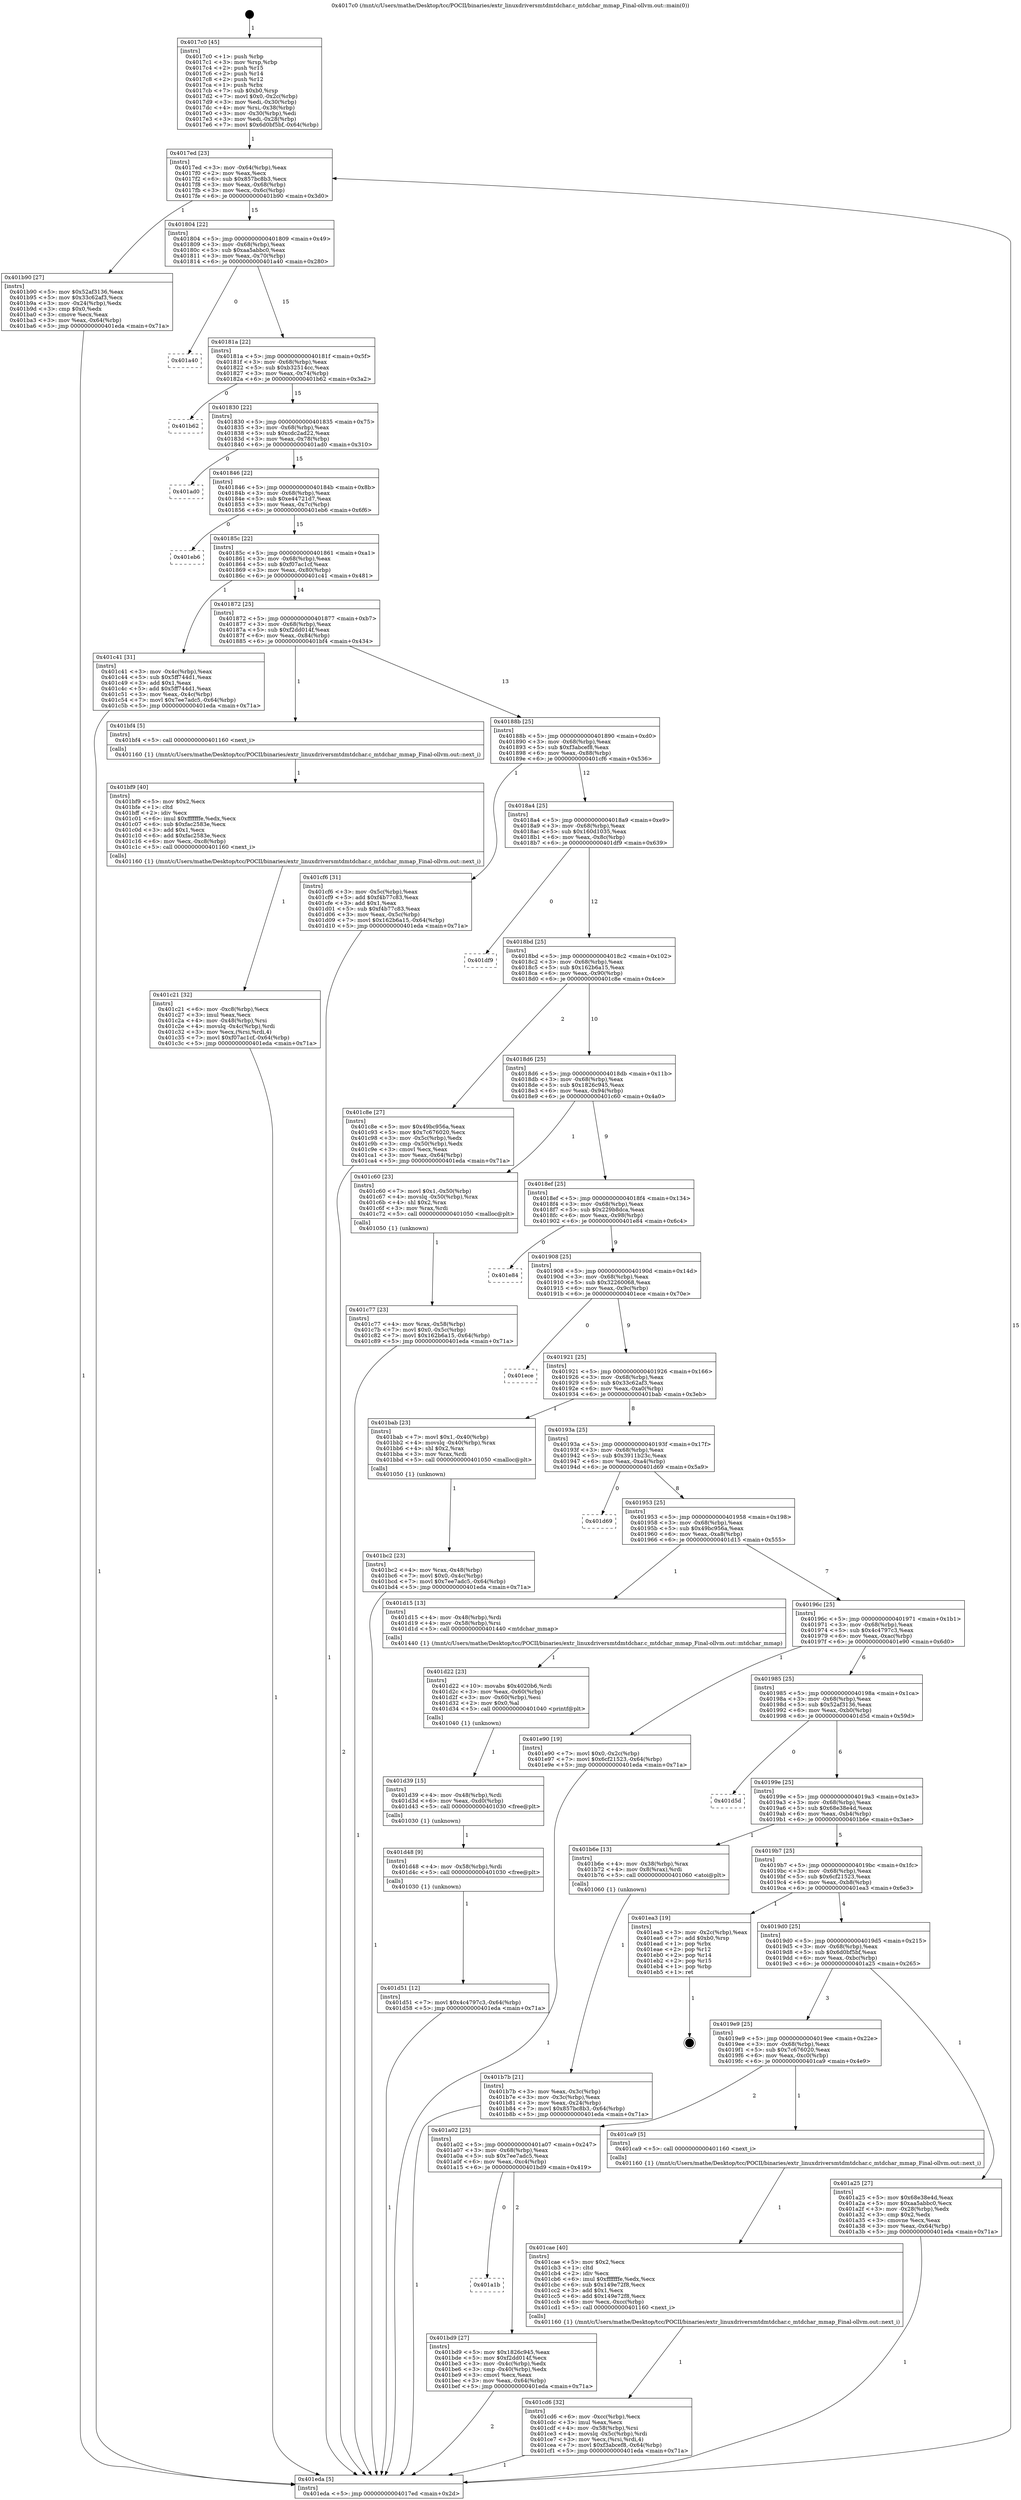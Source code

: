 digraph "0x4017c0" {
  label = "0x4017c0 (/mnt/c/Users/mathe/Desktop/tcc/POCII/binaries/extr_linuxdriversmtdmtdchar.c_mtdchar_mmap_Final-ollvm.out::main(0))"
  labelloc = "t"
  node[shape=record]

  Entry [label="",width=0.3,height=0.3,shape=circle,fillcolor=black,style=filled]
  "0x4017ed" [label="{
     0x4017ed [23]\l
     | [instrs]\l
     &nbsp;&nbsp;0x4017ed \<+3\>: mov -0x64(%rbp),%eax\l
     &nbsp;&nbsp;0x4017f0 \<+2\>: mov %eax,%ecx\l
     &nbsp;&nbsp;0x4017f2 \<+6\>: sub $0x857bc8b3,%ecx\l
     &nbsp;&nbsp;0x4017f8 \<+3\>: mov %eax,-0x68(%rbp)\l
     &nbsp;&nbsp;0x4017fb \<+3\>: mov %ecx,-0x6c(%rbp)\l
     &nbsp;&nbsp;0x4017fe \<+6\>: je 0000000000401b90 \<main+0x3d0\>\l
  }"]
  "0x401b90" [label="{
     0x401b90 [27]\l
     | [instrs]\l
     &nbsp;&nbsp;0x401b90 \<+5\>: mov $0x52af3136,%eax\l
     &nbsp;&nbsp;0x401b95 \<+5\>: mov $0x33c62af3,%ecx\l
     &nbsp;&nbsp;0x401b9a \<+3\>: mov -0x24(%rbp),%edx\l
     &nbsp;&nbsp;0x401b9d \<+3\>: cmp $0x0,%edx\l
     &nbsp;&nbsp;0x401ba0 \<+3\>: cmove %ecx,%eax\l
     &nbsp;&nbsp;0x401ba3 \<+3\>: mov %eax,-0x64(%rbp)\l
     &nbsp;&nbsp;0x401ba6 \<+5\>: jmp 0000000000401eda \<main+0x71a\>\l
  }"]
  "0x401804" [label="{
     0x401804 [22]\l
     | [instrs]\l
     &nbsp;&nbsp;0x401804 \<+5\>: jmp 0000000000401809 \<main+0x49\>\l
     &nbsp;&nbsp;0x401809 \<+3\>: mov -0x68(%rbp),%eax\l
     &nbsp;&nbsp;0x40180c \<+5\>: sub $0xaa5abbc0,%eax\l
     &nbsp;&nbsp;0x401811 \<+3\>: mov %eax,-0x70(%rbp)\l
     &nbsp;&nbsp;0x401814 \<+6\>: je 0000000000401a40 \<main+0x280\>\l
  }"]
  Exit [label="",width=0.3,height=0.3,shape=circle,fillcolor=black,style=filled,peripheries=2]
  "0x401a40" [label="{
     0x401a40\l
  }", style=dashed]
  "0x40181a" [label="{
     0x40181a [22]\l
     | [instrs]\l
     &nbsp;&nbsp;0x40181a \<+5\>: jmp 000000000040181f \<main+0x5f\>\l
     &nbsp;&nbsp;0x40181f \<+3\>: mov -0x68(%rbp),%eax\l
     &nbsp;&nbsp;0x401822 \<+5\>: sub $0xb32514cc,%eax\l
     &nbsp;&nbsp;0x401827 \<+3\>: mov %eax,-0x74(%rbp)\l
     &nbsp;&nbsp;0x40182a \<+6\>: je 0000000000401b62 \<main+0x3a2\>\l
  }"]
  "0x401d51" [label="{
     0x401d51 [12]\l
     | [instrs]\l
     &nbsp;&nbsp;0x401d51 \<+7\>: movl $0x4c4797c3,-0x64(%rbp)\l
     &nbsp;&nbsp;0x401d58 \<+5\>: jmp 0000000000401eda \<main+0x71a\>\l
  }"]
  "0x401b62" [label="{
     0x401b62\l
  }", style=dashed]
  "0x401830" [label="{
     0x401830 [22]\l
     | [instrs]\l
     &nbsp;&nbsp;0x401830 \<+5\>: jmp 0000000000401835 \<main+0x75\>\l
     &nbsp;&nbsp;0x401835 \<+3\>: mov -0x68(%rbp),%eax\l
     &nbsp;&nbsp;0x401838 \<+5\>: sub $0xcdc2ad22,%eax\l
     &nbsp;&nbsp;0x40183d \<+3\>: mov %eax,-0x78(%rbp)\l
     &nbsp;&nbsp;0x401840 \<+6\>: je 0000000000401ad0 \<main+0x310\>\l
  }"]
  "0x401d48" [label="{
     0x401d48 [9]\l
     | [instrs]\l
     &nbsp;&nbsp;0x401d48 \<+4\>: mov -0x58(%rbp),%rdi\l
     &nbsp;&nbsp;0x401d4c \<+5\>: call 0000000000401030 \<free@plt\>\l
     | [calls]\l
     &nbsp;&nbsp;0x401030 \{1\} (unknown)\l
  }"]
  "0x401ad0" [label="{
     0x401ad0\l
  }", style=dashed]
  "0x401846" [label="{
     0x401846 [22]\l
     | [instrs]\l
     &nbsp;&nbsp;0x401846 \<+5\>: jmp 000000000040184b \<main+0x8b\>\l
     &nbsp;&nbsp;0x40184b \<+3\>: mov -0x68(%rbp),%eax\l
     &nbsp;&nbsp;0x40184e \<+5\>: sub $0xe44721d7,%eax\l
     &nbsp;&nbsp;0x401853 \<+3\>: mov %eax,-0x7c(%rbp)\l
     &nbsp;&nbsp;0x401856 \<+6\>: je 0000000000401eb6 \<main+0x6f6\>\l
  }"]
  "0x401d39" [label="{
     0x401d39 [15]\l
     | [instrs]\l
     &nbsp;&nbsp;0x401d39 \<+4\>: mov -0x48(%rbp),%rdi\l
     &nbsp;&nbsp;0x401d3d \<+6\>: mov %eax,-0xd0(%rbp)\l
     &nbsp;&nbsp;0x401d43 \<+5\>: call 0000000000401030 \<free@plt\>\l
     | [calls]\l
     &nbsp;&nbsp;0x401030 \{1\} (unknown)\l
  }"]
  "0x401eb6" [label="{
     0x401eb6\l
  }", style=dashed]
  "0x40185c" [label="{
     0x40185c [22]\l
     | [instrs]\l
     &nbsp;&nbsp;0x40185c \<+5\>: jmp 0000000000401861 \<main+0xa1\>\l
     &nbsp;&nbsp;0x401861 \<+3\>: mov -0x68(%rbp),%eax\l
     &nbsp;&nbsp;0x401864 \<+5\>: sub $0xf07ac1cf,%eax\l
     &nbsp;&nbsp;0x401869 \<+3\>: mov %eax,-0x80(%rbp)\l
     &nbsp;&nbsp;0x40186c \<+6\>: je 0000000000401c41 \<main+0x481\>\l
  }"]
  "0x401d22" [label="{
     0x401d22 [23]\l
     | [instrs]\l
     &nbsp;&nbsp;0x401d22 \<+10\>: movabs $0x4020b6,%rdi\l
     &nbsp;&nbsp;0x401d2c \<+3\>: mov %eax,-0x60(%rbp)\l
     &nbsp;&nbsp;0x401d2f \<+3\>: mov -0x60(%rbp),%esi\l
     &nbsp;&nbsp;0x401d32 \<+2\>: mov $0x0,%al\l
     &nbsp;&nbsp;0x401d34 \<+5\>: call 0000000000401040 \<printf@plt\>\l
     | [calls]\l
     &nbsp;&nbsp;0x401040 \{1\} (unknown)\l
  }"]
  "0x401c41" [label="{
     0x401c41 [31]\l
     | [instrs]\l
     &nbsp;&nbsp;0x401c41 \<+3\>: mov -0x4c(%rbp),%eax\l
     &nbsp;&nbsp;0x401c44 \<+5\>: sub $0x5ff744d1,%eax\l
     &nbsp;&nbsp;0x401c49 \<+3\>: add $0x1,%eax\l
     &nbsp;&nbsp;0x401c4c \<+5\>: add $0x5ff744d1,%eax\l
     &nbsp;&nbsp;0x401c51 \<+3\>: mov %eax,-0x4c(%rbp)\l
     &nbsp;&nbsp;0x401c54 \<+7\>: movl $0x7ee7adc5,-0x64(%rbp)\l
     &nbsp;&nbsp;0x401c5b \<+5\>: jmp 0000000000401eda \<main+0x71a\>\l
  }"]
  "0x401872" [label="{
     0x401872 [25]\l
     | [instrs]\l
     &nbsp;&nbsp;0x401872 \<+5\>: jmp 0000000000401877 \<main+0xb7\>\l
     &nbsp;&nbsp;0x401877 \<+3\>: mov -0x68(%rbp),%eax\l
     &nbsp;&nbsp;0x40187a \<+5\>: sub $0xf2dd014f,%eax\l
     &nbsp;&nbsp;0x40187f \<+6\>: mov %eax,-0x84(%rbp)\l
     &nbsp;&nbsp;0x401885 \<+6\>: je 0000000000401bf4 \<main+0x434\>\l
  }"]
  "0x401cd6" [label="{
     0x401cd6 [32]\l
     | [instrs]\l
     &nbsp;&nbsp;0x401cd6 \<+6\>: mov -0xcc(%rbp),%ecx\l
     &nbsp;&nbsp;0x401cdc \<+3\>: imul %eax,%ecx\l
     &nbsp;&nbsp;0x401cdf \<+4\>: mov -0x58(%rbp),%rsi\l
     &nbsp;&nbsp;0x401ce3 \<+4\>: movslq -0x5c(%rbp),%rdi\l
     &nbsp;&nbsp;0x401ce7 \<+3\>: mov %ecx,(%rsi,%rdi,4)\l
     &nbsp;&nbsp;0x401cea \<+7\>: movl $0xf3abcef8,-0x64(%rbp)\l
     &nbsp;&nbsp;0x401cf1 \<+5\>: jmp 0000000000401eda \<main+0x71a\>\l
  }"]
  "0x401bf4" [label="{
     0x401bf4 [5]\l
     | [instrs]\l
     &nbsp;&nbsp;0x401bf4 \<+5\>: call 0000000000401160 \<next_i\>\l
     | [calls]\l
     &nbsp;&nbsp;0x401160 \{1\} (/mnt/c/Users/mathe/Desktop/tcc/POCII/binaries/extr_linuxdriversmtdmtdchar.c_mtdchar_mmap_Final-ollvm.out::next_i)\l
  }"]
  "0x40188b" [label="{
     0x40188b [25]\l
     | [instrs]\l
     &nbsp;&nbsp;0x40188b \<+5\>: jmp 0000000000401890 \<main+0xd0\>\l
     &nbsp;&nbsp;0x401890 \<+3\>: mov -0x68(%rbp),%eax\l
     &nbsp;&nbsp;0x401893 \<+5\>: sub $0xf3abcef8,%eax\l
     &nbsp;&nbsp;0x401898 \<+6\>: mov %eax,-0x88(%rbp)\l
     &nbsp;&nbsp;0x40189e \<+6\>: je 0000000000401cf6 \<main+0x536\>\l
  }"]
  "0x401cae" [label="{
     0x401cae [40]\l
     | [instrs]\l
     &nbsp;&nbsp;0x401cae \<+5\>: mov $0x2,%ecx\l
     &nbsp;&nbsp;0x401cb3 \<+1\>: cltd\l
     &nbsp;&nbsp;0x401cb4 \<+2\>: idiv %ecx\l
     &nbsp;&nbsp;0x401cb6 \<+6\>: imul $0xfffffffe,%edx,%ecx\l
     &nbsp;&nbsp;0x401cbc \<+6\>: sub $0x149e72f8,%ecx\l
     &nbsp;&nbsp;0x401cc2 \<+3\>: add $0x1,%ecx\l
     &nbsp;&nbsp;0x401cc5 \<+6\>: add $0x149e72f8,%ecx\l
     &nbsp;&nbsp;0x401ccb \<+6\>: mov %ecx,-0xcc(%rbp)\l
     &nbsp;&nbsp;0x401cd1 \<+5\>: call 0000000000401160 \<next_i\>\l
     | [calls]\l
     &nbsp;&nbsp;0x401160 \{1\} (/mnt/c/Users/mathe/Desktop/tcc/POCII/binaries/extr_linuxdriversmtdmtdchar.c_mtdchar_mmap_Final-ollvm.out::next_i)\l
  }"]
  "0x401cf6" [label="{
     0x401cf6 [31]\l
     | [instrs]\l
     &nbsp;&nbsp;0x401cf6 \<+3\>: mov -0x5c(%rbp),%eax\l
     &nbsp;&nbsp;0x401cf9 \<+5\>: add $0xf4b77c83,%eax\l
     &nbsp;&nbsp;0x401cfe \<+3\>: add $0x1,%eax\l
     &nbsp;&nbsp;0x401d01 \<+5\>: sub $0xf4b77c83,%eax\l
     &nbsp;&nbsp;0x401d06 \<+3\>: mov %eax,-0x5c(%rbp)\l
     &nbsp;&nbsp;0x401d09 \<+7\>: movl $0x162b6a15,-0x64(%rbp)\l
     &nbsp;&nbsp;0x401d10 \<+5\>: jmp 0000000000401eda \<main+0x71a\>\l
  }"]
  "0x4018a4" [label="{
     0x4018a4 [25]\l
     | [instrs]\l
     &nbsp;&nbsp;0x4018a4 \<+5\>: jmp 00000000004018a9 \<main+0xe9\>\l
     &nbsp;&nbsp;0x4018a9 \<+3\>: mov -0x68(%rbp),%eax\l
     &nbsp;&nbsp;0x4018ac \<+5\>: sub $0x160d1035,%eax\l
     &nbsp;&nbsp;0x4018b1 \<+6\>: mov %eax,-0x8c(%rbp)\l
     &nbsp;&nbsp;0x4018b7 \<+6\>: je 0000000000401df9 \<main+0x639\>\l
  }"]
  "0x401c77" [label="{
     0x401c77 [23]\l
     | [instrs]\l
     &nbsp;&nbsp;0x401c77 \<+4\>: mov %rax,-0x58(%rbp)\l
     &nbsp;&nbsp;0x401c7b \<+7\>: movl $0x0,-0x5c(%rbp)\l
     &nbsp;&nbsp;0x401c82 \<+7\>: movl $0x162b6a15,-0x64(%rbp)\l
     &nbsp;&nbsp;0x401c89 \<+5\>: jmp 0000000000401eda \<main+0x71a\>\l
  }"]
  "0x401df9" [label="{
     0x401df9\l
  }", style=dashed]
  "0x4018bd" [label="{
     0x4018bd [25]\l
     | [instrs]\l
     &nbsp;&nbsp;0x4018bd \<+5\>: jmp 00000000004018c2 \<main+0x102\>\l
     &nbsp;&nbsp;0x4018c2 \<+3\>: mov -0x68(%rbp),%eax\l
     &nbsp;&nbsp;0x4018c5 \<+5\>: sub $0x162b6a15,%eax\l
     &nbsp;&nbsp;0x4018ca \<+6\>: mov %eax,-0x90(%rbp)\l
     &nbsp;&nbsp;0x4018d0 \<+6\>: je 0000000000401c8e \<main+0x4ce\>\l
  }"]
  "0x401c21" [label="{
     0x401c21 [32]\l
     | [instrs]\l
     &nbsp;&nbsp;0x401c21 \<+6\>: mov -0xc8(%rbp),%ecx\l
     &nbsp;&nbsp;0x401c27 \<+3\>: imul %eax,%ecx\l
     &nbsp;&nbsp;0x401c2a \<+4\>: mov -0x48(%rbp),%rsi\l
     &nbsp;&nbsp;0x401c2e \<+4\>: movslq -0x4c(%rbp),%rdi\l
     &nbsp;&nbsp;0x401c32 \<+3\>: mov %ecx,(%rsi,%rdi,4)\l
     &nbsp;&nbsp;0x401c35 \<+7\>: movl $0xf07ac1cf,-0x64(%rbp)\l
     &nbsp;&nbsp;0x401c3c \<+5\>: jmp 0000000000401eda \<main+0x71a\>\l
  }"]
  "0x401c8e" [label="{
     0x401c8e [27]\l
     | [instrs]\l
     &nbsp;&nbsp;0x401c8e \<+5\>: mov $0x49bc956a,%eax\l
     &nbsp;&nbsp;0x401c93 \<+5\>: mov $0x7c676020,%ecx\l
     &nbsp;&nbsp;0x401c98 \<+3\>: mov -0x5c(%rbp),%edx\l
     &nbsp;&nbsp;0x401c9b \<+3\>: cmp -0x50(%rbp),%edx\l
     &nbsp;&nbsp;0x401c9e \<+3\>: cmovl %ecx,%eax\l
     &nbsp;&nbsp;0x401ca1 \<+3\>: mov %eax,-0x64(%rbp)\l
     &nbsp;&nbsp;0x401ca4 \<+5\>: jmp 0000000000401eda \<main+0x71a\>\l
  }"]
  "0x4018d6" [label="{
     0x4018d6 [25]\l
     | [instrs]\l
     &nbsp;&nbsp;0x4018d6 \<+5\>: jmp 00000000004018db \<main+0x11b\>\l
     &nbsp;&nbsp;0x4018db \<+3\>: mov -0x68(%rbp),%eax\l
     &nbsp;&nbsp;0x4018de \<+5\>: sub $0x1826c945,%eax\l
     &nbsp;&nbsp;0x4018e3 \<+6\>: mov %eax,-0x94(%rbp)\l
     &nbsp;&nbsp;0x4018e9 \<+6\>: je 0000000000401c60 \<main+0x4a0\>\l
  }"]
  "0x401bf9" [label="{
     0x401bf9 [40]\l
     | [instrs]\l
     &nbsp;&nbsp;0x401bf9 \<+5\>: mov $0x2,%ecx\l
     &nbsp;&nbsp;0x401bfe \<+1\>: cltd\l
     &nbsp;&nbsp;0x401bff \<+2\>: idiv %ecx\l
     &nbsp;&nbsp;0x401c01 \<+6\>: imul $0xfffffffe,%edx,%ecx\l
     &nbsp;&nbsp;0x401c07 \<+6\>: sub $0xfac2583e,%ecx\l
     &nbsp;&nbsp;0x401c0d \<+3\>: add $0x1,%ecx\l
     &nbsp;&nbsp;0x401c10 \<+6\>: add $0xfac2583e,%ecx\l
     &nbsp;&nbsp;0x401c16 \<+6\>: mov %ecx,-0xc8(%rbp)\l
     &nbsp;&nbsp;0x401c1c \<+5\>: call 0000000000401160 \<next_i\>\l
     | [calls]\l
     &nbsp;&nbsp;0x401160 \{1\} (/mnt/c/Users/mathe/Desktop/tcc/POCII/binaries/extr_linuxdriversmtdmtdchar.c_mtdchar_mmap_Final-ollvm.out::next_i)\l
  }"]
  "0x401c60" [label="{
     0x401c60 [23]\l
     | [instrs]\l
     &nbsp;&nbsp;0x401c60 \<+7\>: movl $0x1,-0x50(%rbp)\l
     &nbsp;&nbsp;0x401c67 \<+4\>: movslq -0x50(%rbp),%rax\l
     &nbsp;&nbsp;0x401c6b \<+4\>: shl $0x2,%rax\l
     &nbsp;&nbsp;0x401c6f \<+3\>: mov %rax,%rdi\l
     &nbsp;&nbsp;0x401c72 \<+5\>: call 0000000000401050 \<malloc@plt\>\l
     | [calls]\l
     &nbsp;&nbsp;0x401050 \{1\} (unknown)\l
  }"]
  "0x4018ef" [label="{
     0x4018ef [25]\l
     | [instrs]\l
     &nbsp;&nbsp;0x4018ef \<+5\>: jmp 00000000004018f4 \<main+0x134\>\l
     &nbsp;&nbsp;0x4018f4 \<+3\>: mov -0x68(%rbp),%eax\l
     &nbsp;&nbsp;0x4018f7 \<+5\>: sub $0x229b8dca,%eax\l
     &nbsp;&nbsp;0x4018fc \<+6\>: mov %eax,-0x98(%rbp)\l
     &nbsp;&nbsp;0x401902 \<+6\>: je 0000000000401e84 \<main+0x6c4\>\l
  }"]
  "0x401a1b" [label="{
     0x401a1b\l
  }", style=dashed]
  "0x401e84" [label="{
     0x401e84\l
  }", style=dashed]
  "0x401908" [label="{
     0x401908 [25]\l
     | [instrs]\l
     &nbsp;&nbsp;0x401908 \<+5\>: jmp 000000000040190d \<main+0x14d\>\l
     &nbsp;&nbsp;0x40190d \<+3\>: mov -0x68(%rbp),%eax\l
     &nbsp;&nbsp;0x401910 \<+5\>: sub $0x32260068,%eax\l
     &nbsp;&nbsp;0x401915 \<+6\>: mov %eax,-0x9c(%rbp)\l
     &nbsp;&nbsp;0x40191b \<+6\>: je 0000000000401ece \<main+0x70e\>\l
  }"]
  "0x401bd9" [label="{
     0x401bd9 [27]\l
     | [instrs]\l
     &nbsp;&nbsp;0x401bd9 \<+5\>: mov $0x1826c945,%eax\l
     &nbsp;&nbsp;0x401bde \<+5\>: mov $0xf2dd014f,%ecx\l
     &nbsp;&nbsp;0x401be3 \<+3\>: mov -0x4c(%rbp),%edx\l
     &nbsp;&nbsp;0x401be6 \<+3\>: cmp -0x40(%rbp),%edx\l
     &nbsp;&nbsp;0x401be9 \<+3\>: cmovl %ecx,%eax\l
     &nbsp;&nbsp;0x401bec \<+3\>: mov %eax,-0x64(%rbp)\l
     &nbsp;&nbsp;0x401bef \<+5\>: jmp 0000000000401eda \<main+0x71a\>\l
  }"]
  "0x401ece" [label="{
     0x401ece\l
  }", style=dashed]
  "0x401921" [label="{
     0x401921 [25]\l
     | [instrs]\l
     &nbsp;&nbsp;0x401921 \<+5\>: jmp 0000000000401926 \<main+0x166\>\l
     &nbsp;&nbsp;0x401926 \<+3\>: mov -0x68(%rbp),%eax\l
     &nbsp;&nbsp;0x401929 \<+5\>: sub $0x33c62af3,%eax\l
     &nbsp;&nbsp;0x40192e \<+6\>: mov %eax,-0xa0(%rbp)\l
     &nbsp;&nbsp;0x401934 \<+6\>: je 0000000000401bab \<main+0x3eb\>\l
  }"]
  "0x401a02" [label="{
     0x401a02 [25]\l
     | [instrs]\l
     &nbsp;&nbsp;0x401a02 \<+5\>: jmp 0000000000401a07 \<main+0x247\>\l
     &nbsp;&nbsp;0x401a07 \<+3\>: mov -0x68(%rbp),%eax\l
     &nbsp;&nbsp;0x401a0a \<+5\>: sub $0x7ee7adc5,%eax\l
     &nbsp;&nbsp;0x401a0f \<+6\>: mov %eax,-0xc4(%rbp)\l
     &nbsp;&nbsp;0x401a15 \<+6\>: je 0000000000401bd9 \<main+0x419\>\l
  }"]
  "0x401bab" [label="{
     0x401bab [23]\l
     | [instrs]\l
     &nbsp;&nbsp;0x401bab \<+7\>: movl $0x1,-0x40(%rbp)\l
     &nbsp;&nbsp;0x401bb2 \<+4\>: movslq -0x40(%rbp),%rax\l
     &nbsp;&nbsp;0x401bb6 \<+4\>: shl $0x2,%rax\l
     &nbsp;&nbsp;0x401bba \<+3\>: mov %rax,%rdi\l
     &nbsp;&nbsp;0x401bbd \<+5\>: call 0000000000401050 \<malloc@plt\>\l
     | [calls]\l
     &nbsp;&nbsp;0x401050 \{1\} (unknown)\l
  }"]
  "0x40193a" [label="{
     0x40193a [25]\l
     | [instrs]\l
     &nbsp;&nbsp;0x40193a \<+5\>: jmp 000000000040193f \<main+0x17f\>\l
     &nbsp;&nbsp;0x40193f \<+3\>: mov -0x68(%rbp),%eax\l
     &nbsp;&nbsp;0x401942 \<+5\>: sub $0x3911b23c,%eax\l
     &nbsp;&nbsp;0x401947 \<+6\>: mov %eax,-0xa4(%rbp)\l
     &nbsp;&nbsp;0x40194d \<+6\>: je 0000000000401d69 \<main+0x5a9\>\l
  }"]
  "0x401ca9" [label="{
     0x401ca9 [5]\l
     | [instrs]\l
     &nbsp;&nbsp;0x401ca9 \<+5\>: call 0000000000401160 \<next_i\>\l
     | [calls]\l
     &nbsp;&nbsp;0x401160 \{1\} (/mnt/c/Users/mathe/Desktop/tcc/POCII/binaries/extr_linuxdriversmtdmtdchar.c_mtdchar_mmap_Final-ollvm.out::next_i)\l
  }"]
  "0x401d69" [label="{
     0x401d69\l
  }", style=dashed]
  "0x401953" [label="{
     0x401953 [25]\l
     | [instrs]\l
     &nbsp;&nbsp;0x401953 \<+5\>: jmp 0000000000401958 \<main+0x198\>\l
     &nbsp;&nbsp;0x401958 \<+3\>: mov -0x68(%rbp),%eax\l
     &nbsp;&nbsp;0x40195b \<+5\>: sub $0x49bc956a,%eax\l
     &nbsp;&nbsp;0x401960 \<+6\>: mov %eax,-0xa8(%rbp)\l
     &nbsp;&nbsp;0x401966 \<+6\>: je 0000000000401d15 \<main+0x555\>\l
  }"]
  "0x401bc2" [label="{
     0x401bc2 [23]\l
     | [instrs]\l
     &nbsp;&nbsp;0x401bc2 \<+4\>: mov %rax,-0x48(%rbp)\l
     &nbsp;&nbsp;0x401bc6 \<+7\>: movl $0x0,-0x4c(%rbp)\l
     &nbsp;&nbsp;0x401bcd \<+7\>: movl $0x7ee7adc5,-0x64(%rbp)\l
     &nbsp;&nbsp;0x401bd4 \<+5\>: jmp 0000000000401eda \<main+0x71a\>\l
  }"]
  "0x401d15" [label="{
     0x401d15 [13]\l
     | [instrs]\l
     &nbsp;&nbsp;0x401d15 \<+4\>: mov -0x48(%rbp),%rdi\l
     &nbsp;&nbsp;0x401d19 \<+4\>: mov -0x58(%rbp),%rsi\l
     &nbsp;&nbsp;0x401d1d \<+5\>: call 0000000000401440 \<mtdchar_mmap\>\l
     | [calls]\l
     &nbsp;&nbsp;0x401440 \{1\} (/mnt/c/Users/mathe/Desktop/tcc/POCII/binaries/extr_linuxdriversmtdmtdchar.c_mtdchar_mmap_Final-ollvm.out::mtdchar_mmap)\l
  }"]
  "0x40196c" [label="{
     0x40196c [25]\l
     | [instrs]\l
     &nbsp;&nbsp;0x40196c \<+5\>: jmp 0000000000401971 \<main+0x1b1\>\l
     &nbsp;&nbsp;0x401971 \<+3\>: mov -0x68(%rbp),%eax\l
     &nbsp;&nbsp;0x401974 \<+5\>: sub $0x4c4797c3,%eax\l
     &nbsp;&nbsp;0x401979 \<+6\>: mov %eax,-0xac(%rbp)\l
     &nbsp;&nbsp;0x40197f \<+6\>: je 0000000000401e90 \<main+0x6d0\>\l
  }"]
  "0x401b7b" [label="{
     0x401b7b [21]\l
     | [instrs]\l
     &nbsp;&nbsp;0x401b7b \<+3\>: mov %eax,-0x3c(%rbp)\l
     &nbsp;&nbsp;0x401b7e \<+3\>: mov -0x3c(%rbp),%eax\l
     &nbsp;&nbsp;0x401b81 \<+3\>: mov %eax,-0x24(%rbp)\l
     &nbsp;&nbsp;0x401b84 \<+7\>: movl $0x857bc8b3,-0x64(%rbp)\l
     &nbsp;&nbsp;0x401b8b \<+5\>: jmp 0000000000401eda \<main+0x71a\>\l
  }"]
  "0x401e90" [label="{
     0x401e90 [19]\l
     | [instrs]\l
     &nbsp;&nbsp;0x401e90 \<+7\>: movl $0x0,-0x2c(%rbp)\l
     &nbsp;&nbsp;0x401e97 \<+7\>: movl $0x6cf21523,-0x64(%rbp)\l
     &nbsp;&nbsp;0x401e9e \<+5\>: jmp 0000000000401eda \<main+0x71a\>\l
  }"]
  "0x401985" [label="{
     0x401985 [25]\l
     | [instrs]\l
     &nbsp;&nbsp;0x401985 \<+5\>: jmp 000000000040198a \<main+0x1ca\>\l
     &nbsp;&nbsp;0x40198a \<+3\>: mov -0x68(%rbp),%eax\l
     &nbsp;&nbsp;0x40198d \<+5\>: sub $0x52af3136,%eax\l
     &nbsp;&nbsp;0x401992 \<+6\>: mov %eax,-0xb0(%rbp)\l
     &nbsp;&nbsp;0x401998 \<+6\>: je 0000000000401d5d \<main+0x59d\>\l
  }"]
  "0x4017c0" [label="{
     0x4017c0 [45]\l
     | [instrs]\l
     &nbsp;&nbsp;0x4017c0 \<+1\>: push %rbp\l
     &nbsp;&nbsp;0x4017c1 \<+3\>: mov %rsp,%rbp\l
     &nbsp;&nbsp;0x4017c4 \<+2\>: push %r15\l
     &nbsp;&nbsp;0x4017c6 \<+2\>: push %r14\l
     &nbsp;&nbsp;0x4017c8 \<+2\>: push %r12\l
     &nbsp;&nbsp;0x4017ca \<+1\>: push %rbx\l
     &nbsp;&nbsp;0x4017cb \<+7\>: sub $0xb0,%rsp\l
     &nbsp;&nbsp;0x4017d2 \<+7\>: movl $0x0,-0x2c(%rbp)\l
     &nbsp;&nbsp;0x4017d9 \<+3\>: mov %edi,-0x30(%rbp)\l
     &nbsp;&nbsp;0x4017dc \<+4\>: mov %rsi,-0x38(%rbp)\l
     &nbsp;&nbsp;0x4017e0 \<+3\>: mov -0x30(%rbp),%edi\l
     &nbsp;&nbsp;0x4017e3 \<+3\>: mov %edi,-0x28(%rbp)\l
     &nbsp;&nbsp;0x4017e6 \<+7\>: movl $0x6d0bf5bf,-0x64(%rbp)\l
  }"]
  "0x401d5d" [label="{
     0x401d5d\l
  }", style=dashed]
  "0x40199e" [label="{
     0x40199e [25]\l
     | [instrs]\l
     &nbsp;&nbsp;0x40199e \<+5\>: jmp 00000000004019a3 \<main+0x1e3\>\l
     &nbsp;&nbsp;0x4019a3 \<+3\>: mov -0x68(%rbp),%eax\l
     &nbsp;&nbsp;0x4019a6 \<+5\>: sub $0x68e38e4d,%eax\l
     &nbsp;&nbsp;0x4019ab \<+6\>: mov %eax,-0xb4(%rbp)\l
     &nbsp;&nbsp;0x4019b1 \<+6\>: je 0000000000401b6e \<main+0x3ae\>\l
  }"]
  "0x401eda" [label="{
     0x401eda [5]\l
     | [instrs]\l
     &nbsp;&nbsp;0x401eda \<+5\>: jmp 00000000004017ed \<main+0x2d\>\l
  }"]
  "0x401b6e" [label="{
     0x401b6e [13]\l
     | [instrs]\l
     &nbsp;&nbsp;0x401b6e \<+4\>: mov -0x38(%rbp),%rax\l
     &nbsp;&nbsp;0x401b72 \<+4\>: mov 0x8(%rax),%rdi\l
     &nbsp;&nbsp;0x401b76 \<+5\>: call 0000000000401060 \<atoi@plt\>\l
     | [calls]\l
     &nbsp;&nbsp;0x401060 \{1\} (unknown)\l
  }"]
  "0x4019b7" [label="{
     0x4019b7 [25]\l
     | [instrs]\l
     &nbsp;&nbsp;0x4019b7 \<+5\>: jmp 00000000004019bc \<main+0x1fc\>\l
     &nbsp;&nbsp;0x4019bc \<+3\>: mov -0x68(%rbp),%eax\l
     &nbsp;&nbsp;0x4019bf \<+5\>: sub $0x6cf21523,%eax\l
     &nbsp;&nbsp;0x4019c4 \<+6\>: mov %eax,-0xb8(%rbp)\l
     &nbsp;&nbsp;0x4019ca \<+6\>: je 0000000000401ea3 \<main+0x6e3\>\l
  }"]
  "0x4019e9" [label="{
     0x4019e9 [25]\l
     | [instrs]\l
     &nbsp;&nbsp;0x4019e9 \<+5\>: jmp 00000000004019ee \<main+0x22e\>\l
     &nbsp;&nbsp;0x4019ee \<+3\>: mov -0x68(%rbp),%eax\l
     &nbsp;&nbsp;0x4019f1 \<+5\>: sub $0x7c676020,%eax\l
     &nbsp;&nbsp;0x4019f6 \<+6\>: mov %eax,-0xc0(%rbp)\l
     &nbsp;&nbsp;0x4019fc \<+6\>: je 0000000000401ca9 \<main+0x4e9\>\l
  }"]
  "0x401ea3" [label="{
     0x401ea3 [19]\l
     | [instrs]\l
     &nbsp;&nbsp;0x401ea3 \<+3\>: mov -0x2c(%rbp),%eax\l
     &nbsp;&nbsp;0x401ea6 \<+7\>: add $0xb0,%rsp\l
     &nbsp;&nbsp;0x401ead \<+1\>: pop %rbx\l
     &nbsp;&nbsp;0x401eae \<+2\>: pop %r12\l
     &nbsp;&nbsp;0x401eb0 \<+2\>: pop %r14\l
     &nbsp;&nbsp;0x401eb2 \<+2\>: pop %r15\l
     &nbsp;&nbsp;0x401eb4 \<+1\>: pop %rbp\l
     &nbsp;&nbsp;0x401eb5 \<+1\>: ret\l
  }"]
  "0x4019d0" [label="{
     0x4019d0 [25]\l
     | [instrs]\l
     &nbsp;&nbsp;0x4019d0 \<+5\>: jmp 00000000004019d5 \<main+0x215\>\l
     &nbsp;&nbsp;0x4019d5 \<+3\>: mov -0x68(%rbp),%eax\l
     &nbsp;&nbsp;0x4019d8 \<+5\>: sub $0x6d0bf5bf,%eax\l
     &nbsp;&nbsp;0x4019dd \<+6\>: mov %eax,-0xbc(%rbp)\l
     &nbsp;&nbsp;0x4019e3 \<+6\>: je 0000000000401a25 \<main+0x265\>\l
  }"]
  "0x401a25" [label="{
     0x401a25 [27]\l
     | [instrs]\l
     &nbsp;&nbsp;0x401a25 \<+5\>: mov $0x68e38e4d,%eax\l
     &nbsp;&nbsp;0x401a2a \<+5\>: mov $0xaa5abbc0,%ecx\l
     &nbsp;&nbsp;0x401a2f \<+3\>: mov -0x28(%rbp),%edx\l
     &nbsp;&nbsp;0x401a32 \<+3\>: cmp $0x2,%edx\l
     &nbsp;&nbsp;0x401a35 \<+3\>: cmovne %ecx,%eax\l
     &nbsp;&nbsp;0x401a38 \<+3\>: mov %eax,-0x64(%rbp)\l
     &nbsp;&nbsp;0x401a3b \<+5\>: jmp 0000000000401eda \<main+0x71a\>\l
  }"]
  Entry -> "0x4017c0" [label=" 1"]
  "0x4017ed" -> "0x401b90" [label=" 1"]
  "0x4017ed" -> "0x401804" [label=" 15"]
  "0x401ea3" -> Exit [label=" 1"]
  "0x401804" -> "0x401a40" [label=" 0"]
  "0x401804" -> "0x40181a" [label=" 15"]
  "0x401e90" -> "0x401eda" [label=" 1"]
  "0x40181a" -> "0x401b62" [label=" 0"]
  "0x40181a" -> "0x401830" [label=" 15"]
  "0x401d51" -> "0x401eda" [label=" 1"]
  "0x401830" -> "0x401ad0" [label=" 0"]
  "0x401830" -> "0x401846" [label=" 15"]
  "0x401d48" -> "0x401d51" [label=" 1"]
  "0x401846" -> "0x401eb6" [label=" 0"]
  "0x401846" -> "0x40185c" [label=" 15"]
  "0x401d39" -> "0x401d48" [label=" 1"]
  "0x40185c" -> "0x401c41" [label=" 1"]
  "0x40185c" -> "0x401872" [label=" 14"]
  "0x401d22" -> "0x401d39" [label=" 1"]
  "0x401872" -> "0x401bf4" [label=" 1"]
  "0x401872" -> "0x40188b" [label=" 13"]
  "0x401d15" -> "0x401d22" [label=" 1"]
  "0x40188b" -> "0x401cf6" [label=" 1"]
  "0x40188b" -> "0x4018a4" [label=" 12"]
  "0x401cf6" -> "0x401eda" [label=" 1"]
  "0x4018a4" -> "0x401df9" [label=" 0"]
  "0x4018a4" -> "0x4018bd" [label=" 12"]
  "0x401cd6" -> "0x401eda" [label=" 1"]
  "0x4018bd" -> "0x401c8e" [label=" 2"]
  "0x4018bd" -> "0x4018d6" [label=" 10"]
  "0x401cae" -> "0x401cd6" [label=" 1"]
  "0x4018d6" -> "0x401c60" [label=" 1"]
  "0x4018d6" -> "0x4018ef" [label=" 9"]
  "0x401ca9" -> "0x401cae" [label=" 1"]
  "0x4018ef" -> "0x401e84" [label=" 0"]
  "0x4018ef" -> "0x401908" [label=" 9"]
  "0x401c8e" -> "0x401eda" [label=" 2"]
  "0x401908" -> "0x401ece" [label=" 0"]
  "0x401908" -> "0x401921" [label=" 9"]
  "0x401c77" -> "0x401eda" [label=" 1"]
  "0x401921" -> "0x401bab" [label=" 1"]
  "0x401921" -> "0x40193a" [label=" 8"]
  "0x401c41" -> "0x401eda" [label=" 1"]
  "0x40193a" -> "0x401d69" [label=" 0"]
  "0x40193a" -> "0x401953" [label=" 8"]
  "0x401c21" -> "0x401eda" [label=" 1"]
  "0x401953" -> "0x401d15" [label=" 1"]
  "0x401953" -> "0x40196c" [label=" 7"]
  "0x401bf4" -> "0x401bf9" [label=" 1"]
  "0x40196c" -> "0x401e90" [label=" 1"]
  "0x40196c" -> "0x401985" [label=" 6"]
  "0x401bd9" -> "0x401eda" [label=" 2"]
  "0x401985" -> "0x401d5d" [label=" 0"]
  "0x401985" -> "0x40199e" [label=" 6"]
  "0x401a02" -> "0x401a1b" [label=" 0"]
  "0x40199e" -> "0x401b6e" [label=" 1"]
  "0x40199e" -> "0x4019b7" [label=" 5"]
  "0x401a02" -> "0x401bd9" [label=" 2"]
  "0x4019b7" -> "0x401ea3" [label=" 1"]
  "0x4019b7" -> "0x4019d0" [label=" 4"]
  "0x401c60" -> "0x401c77" [label=" 1"]
  "0x4019d0" -> "0x401a25" [label=" 1"]
  "0x4019d0" -> "0x4019e9" [label=" 3"]
  "0x401a25" -> "0x401eda" [label=" 1"]
  "0x4017c0" -> "0x4017ed" [label=" 1"]
  "0x401eda" -> "0x4017ed" [label=" 15"]
  "0x401b6e" -> "0x401b7b" [label=" 1"]
  "0x401b7b" -> "0x401eda" [label=" 1"]
  "0x401b90" -> "0x401eda" [label=" 1"]
  "0x401bab" -> "0x401bc2" [label=" 1"]
  "0x401bc2" -> "0x401eda" [label=" 1"]
  "0x401bf9" -> "0x401c21" [label=" 1"]
  "0x4019e9" -> "0x401ca9" [label=" 1"]
  "0x4019e9" -> "0x401a02" [label=" 2"]
}
